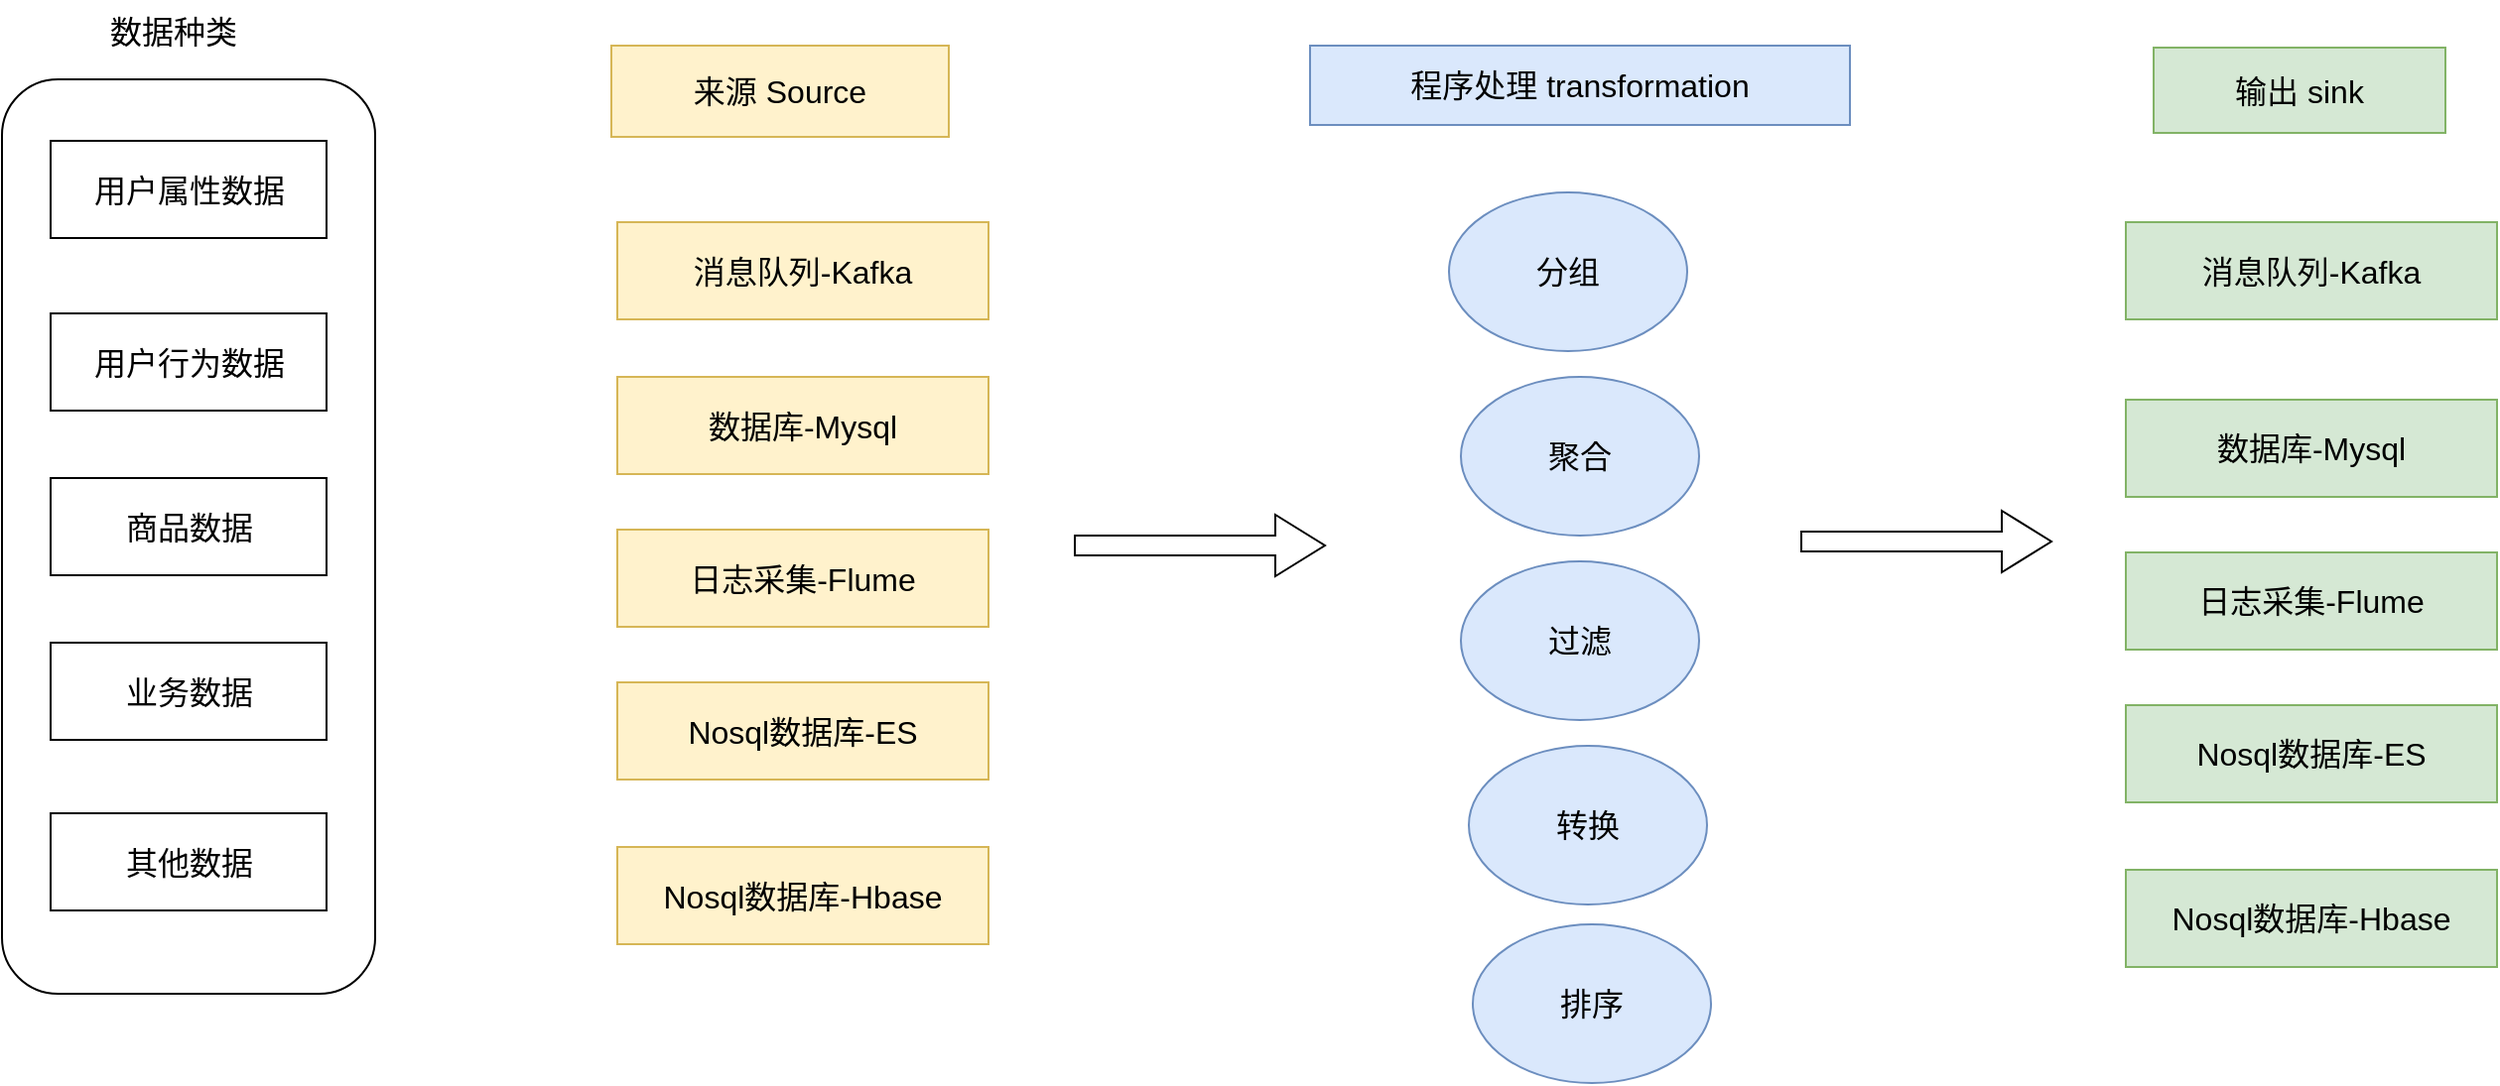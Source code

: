 <mxfile version="26.2.13">
  <diagram name="第 1 页" id="7XUe9B7gVTItuprXzz0e">
    <mxGraphModel dx="2228" dy="1203" grid="0" gridSize="10" guides="1" tooltips="1" connect="1" arrows="1" fold="1" page="0" pageScale="1" pageWidth="827" pageHeight="1169" math="0" shadow="0">
      <root>
        <mxCell id="0" />
        <mxCell id="1" parent="0" />
        <mxCell id="AxizK9Ckorj0APutqKbH-1" value="" style="rounded=1;whiteSpace=wrap;html=1;fontSize=16;" vertex="1" parent="1">
          <mxGeometry x="-431" y="-5" width="188" height="461" as="geometry" />
        </mxCell>
        <mxCell id="AxizK9Ckorj0APutqKbH-2" value="&lt;font style=&quot;vertical-align: inherit;&quot; class=&quot;notranslate fyzs-translate-target fyzs-translate-target-wrapper&quot;&gt;&lt;font style=&quot;vertical-align: inherit;&quot; class=&quot;notranslate fyzs-translate-target fyzs-translate-target-box&quot;&gt;&lt;font style=&quot;vertical-align: inherit;&quot; title=&quot;Text&quot; class=&quot;notranslate fyzs-translate-target fyzs-translate-target-text&quot;&gt;数据种类&lt;/font&gt;&lt;/font&gt;&lt;/font&gt;" style="text;html=1;align=center;verticalAlign=middle;resizable=0;points=[];autosize=1;strokeColor=none;fillColor=none;fontSize=16;" vertex="1" parent="1">
          <mxGeometry x="-386" y="-45" width="82" height="31" as="geometry" />
        </mxCell>
        <mxCell id="AxizK9Ckorj0APutqKbH-3" value="&lt;font style=&quot;vertical-align: inherit;&quot; class=&quot;notranslate fyzs-translate-target fyzs-translate-target-wrapper&quot;&gt;&lt;font style=&quot;vertical-align: inherit;&quot; class=&quot;notranslate fyzs-translate-target fyzs-translate-target-box&quot;&gt;&lt;font style=&quot;vertical-align: inherit;&quot; title=&quot;y&quot; class=&quot;notranslate fyzs-translate-target fyzs-translate-target-text&quot;&gt;用户属性数据&lt;/font&gt;&lt;/font&gt;&lt;/font&gt;" style="rounded=0;whiteSpace=wrap;html=1;fontSize=16;" vertex="1" parent="1">
          <mxGeometry x="-406.5" y="26" width="139" height="49" as="geometry" />
        </mxCell>
        <mxCell id="AxizK9Ckorj0APutqKbH-4" value="&lt;font style=&quot;vertical-align: inherit;&quot; class=&quot;notranslate fyzs-translate-target fyzs-translate-target-wrapper&quot;&gt;&lt;font style=&quot;vertical-align: inherit;&quot; class=&quot;notranslate fyzs-translate-target fyzs-translate-target-box&quot;&gt;&lt;font style=&quot;vertical-align: inherit;&quot; title=&quot;y&quot; class=&quot;notranslate fyzs-translate-target fyzs-translate-target-text&quot;&gt;用户行为数据&lt;/font&gt;&lt;/font&gt;&lt;/font&gt;" style="rounded=0;whiteSpace=wrap;html=1;fontSize=16;" vertex="1" parent="1">
          <mxGeometry x="-406.5" y="113" width="139" height="49" as="geometry" />
        </mxCell>
        <mxCell id="AxizK9Ckorj0APutqKbH-5" value="&lt;font style=&quot;vertical-align: inherit;&quot; class=&quot;notranslate fyzs-translate-target fyzs-translate-target-wrapper&quot;&gt;&lt;font style=&quot;vertical-align: inherit;&quot; class=&quot;notranslate fyzs-translate-target fyzs-translate-target-box&quot;&gt;&lt;font style=&quot;vertical-align: inherit;&quot; title=&quot;s&quot; class=&quot;notranslate fyzs-translate-target fyzs-translate-target-text&quot;&gt;商品数据&lt;/font&gt;&lt;/font&gt;&lt;/font&gt;" style="rounded=0;whiteSpace=wrap;html=1;fontSize=16;" vertex="1" parent="1">
          <mxGeometry x="-406.5" y="196" width="139" height="49" as="geometry" />
        </mxCell>
        <mxCell id="AxizK9Ckorj0APutqKbH-6" value="&lt;font style=&quot;vertical-align: inherit;&quot; class=&quot;notranslate fyzs-translate-target fyzs-translate-target-wrapper&quot;&gt;&lt;font style=&quot;vertical-align: inherit;&quot; class=&quot;notranslate fyzs-translate-target fyzs-translate-target-box&quot;&gt;&lt;font style=&quot;vertical-align: inherit;&quot; title=&quot;y&quot; class=&quot;notranslate fyzs-translate-target fyzs-translate-target-text&quot;&gt;业务数据&lt;/font&gt;&lt;/font&gt;&lt;/font&gt;" style="rounded=0;whiteSpace=wrap;html=1;fontSize=16;" vertex="1" parent="1">
          <mxGeometry x="-406.5" y="279" width="139" height="49" as="geometry" />
        </mxCell>
        <mxCell id="AxizK9Ckorj0APutqKbH-7" value="&lt;font style=&quot;vertical-align: inherit;&quot; class=&quot;notranslate fyzs-translate-target fyzs-translate-target-wrapper&quot;&gt;&lt;font style=&quot;vertical-align: inherit;&quot; class=&quot;notranslate fyzs-translate-target fyzs-translate-target-box&quot;&gt;&lt;font style=&quot;vertical-align: inherit;&quot; title=&quot;q&quot; class=&quot;notranslate fyzs-translate-target fyzs-translate-target-text&quot;&gt;其他数据&lt;/font&gt;&lt;/font&gt;&lt;/font&gt;" style="rounded=0;whiteSpace=wrap;html=1;fontSize=16;" vertex="1" parent="1">
          <mxGeometry x="-406.5" y="365" width="139" height="49" as="geometry" />
        </mxCell>
        <mxCell id="AxizK9Ckorj0APutqKbH-8" value="&lt;font style=&quot;vertical-align: inherit;&quot; class=&quot;notranslate fyzs-translate-target fyzs-translate-target-wrapper&quot;&gt;&lt;font style=&quot;vertical-align: inherit;&quot; class=&quot;notranslate fyzs-translate-target fyzs-translate-target-box&quot;&gt;&lt;font style=&quot;vertical-align: inherit;&quot; title=&quot;l&quot; class=&quot;notranslate fyzs-translate-target fyzs-translate-target-text&quot;&gt;来源 Source&lt;/font&gt;&lt;/font&gt;&lt;/font&gt;" style="rounded=0;whiteSpace=wrap;html=1;fillColor=#fff2cc;strokeColor=#d6b656;fontSize=16;" vertex="1" parent="1">
          <mxGeometry x="-124" y="-22" width="170" height="46" as="geometry" />
        </mxCell>
        <mxCell id="AxizK9Ckorj0APutqKbH-9" value="&lt;font style=&quot;vertical-align: inherit;&quot; class=&quot;notranslate fyzs-translate-target fyzs-translate-target-wrapper&quot;&gt;&lt;font style=&quot;vertical-align: inherit;&quot; class=&quot;notranslate fyzs-translate-target fyzs-translate-target-box&quot;&gt;&lt;font style=&quot;vertical-align: inherit;&quot; title=&quot;x&quot; class=&quot;notranslate fyzs-translate-target fyzs-translate-target-text&quot;&gt;消息队列-Kafka&lt;/font&gt;&lt;/font&gt;&lt;/font&gt;" style="rounded=0;whiteSpace=wrap;html=1;fillColor=#fff2cc;strokeColor=#d6b656;fontSize=16;" vertex="1" parent="1">
          <mxGeometry x="-121" y="67" width="187" height="49" as="geometry" />
        </mxCell>
        <mxCell id="AxizK9Ckorj0APutqKbH-10" value="&lt;font style=&quot;vertical-align: inherit;&quot; class=&quot;notranslate fyzs-translate-target fyzs-translate-target-wrapper&quot;&gt;&lt;font style=&quot;vertical-align: inherit;&quot; class=&quot;notranslate fyzs-translate-target fyzs-translate-target-box&quot;&gt;&lt;font style=&quot;vertical-align: inherit;&quot; title=&quot;s&quot; class=&quot;notranslate fyzs-translate-target fyzs-translate-target-text&quot;&gt;数据库-Mysql&lt;/font&gt;&lt;/font&gt;&lt;/font&gt;" style="rounded=0;whiteSpace=wrap;html=1;fillColor=#fff2cc;strokeColor=#d6b656;fontSize=16;" vertex="1" parent="1">
          <mxGeometry x="-121" y="145" width="187" height="49" as="geometry" />
        </mxCell>
        <mxCell id="AxizK9Ckorj0APutqKbH-11" value="&lt;font style=&quot;vertical-align: inherit;&quot; class=&quot;notranslate fyzs-translate-target fyzs-translate-target-wrapper&quot;&gt;&lt;font style=&quot;vertical-align: inherit;&quot; class=&quot;notranslate fyzs-translate-target fyzs-translate-target-box&quot;&gt;&lt;font style=&quot;vertical-align: inherit;&quot; title=&quot;r&quot; class=&quot;notranslate fyzs-translate-target fyzs-translate-target-text&quot;&gt;日志采集-Flume&lt;/font&gt;&lt;/font&gt;&lt;/font&gt;" style="rounded=0;whiteSpace=wrap;html=1;fillColor=#fff2cc;strokeColor=#d6b656;fontSize=16;" vertex="1" parent="1">
          <mxGeometry x="-121" y="222" width="187" height="49" as="geometry" />
        </mxCell>
        <mxCell id="AxizK9Ckorj0APutqKbH-12" value="&lt;font style=&quot;vertical-align: inherit;&quot; class=&quot;notranslate fyzs-translate-target fyzs-translate-target-wrapper&quot;&gt;&lt;font style=&quot;vertical-align: inherit;&quot; class=&quot;notranslate fyzs-translate-target fyzs-translate-target-box&quot;&gt;&lt;font style=&quot;vertical-align: inherit;&quot; title=&quot;N&quot; class=&quot;notranslate fyzs-translate-target fyzs-translate-target-text&quot;&gt;Nosql数据库-ES&lt;/font&gt;&lt;/font&gt;&lt;/font&gt;" style="rounded=0;whiteSpace=wrap;html=1;fillColor=#fff2cc;strokeColor=#d6b656;fontSize=16;" vertex="1" parent="1">
          <mxGeometry x="-121" y="299" width="187" height="49" as="geometry" />
        </mxCell>
        <mxCell id="AxizK9Ckorj0APutqKbH-13" value="&lt;font style=&quot;vertical-align: inherit;&quot; class=&quot;notranslate fyzs-translate-target fyzs-translate-target-wrapper&quot;&gt;&lt;font style=&quot;vertical-align: inherit;&quot; class=&quot;notranslate fyzs-translate-target fyzs-translate-target-box&quot;&gt;&lt;font style=&quot;vertical-align: inherit;&quot; title=&quot;N&quot; class=&quot;notranslate fyzs-translate-target fyzs-translate-target-text&quot;&gt;Nosql数据库-Hbase&lt;/font&gt;&lt;/font&gt;&lt;/font&gt;" style="rounded=0;whiteSpace=wrap;html=1;fillColor=#fff2cc;strokeColor=#d6b656;fontSize=16;" vertex="1" parent="1">
          <mxGeometry x="-121" y="382" width="187" height="49" as="geometry" />
        </mxCell>
        <mxCell id="AxizK9Ckorj0APutqKbH-14" value="&lt;font style=&quot;vertical-align: inherit;&quot; class=&quot;notranslate fyzs-translate-target fyzs-translate-target-wrapper&quot;&gt;&lt;font style=&quot;vertical-align: inherit;&quot; class=&quot;notranslate fyzs-translate-target fyzs-translate-target-box&quot;&gt;&lt;font style=&quot;vertical-align: inherit;&quot; title=&quot;c&quot; class=&quot;notranslate fyzs-translate-target fyzs-translate-target-text&quot;&gt;程序处理 transformation&lt;/font&gt;&lt;/font&gt;&lt;/font&gt;" style="rounded=0;whiteSpace=wrap;html=1;fillColor=#dae8fc;strokeColor=#6c8ebf;fontSize=16;" vertex="1" parent="1">
          <mxGeometry x="228" y="-22" width="272" height="40" as="geometry" />
        </mxCell>
        <mxCell id="AxizK9Ckorj0APutqKbH-15" value="&lt;font style=&quot;vertical-align: inherit;&quot; class=&quot;notranslate fyzs-translate-target fyzs-translate-target-wrapper&quot;&gt;&lt;font style=&quot;vertical-align: inherit;&quot; class=&quot;notranslate fyzs-translate-target fyzs-translate-target-box&quot;&gt;&lt;font style=&quot;vertical-align: inherit;&quot; title=&quot;f&quot; class=&quot;notranslate fyzs-translate-target fyzs-translate-target-text&quot;&gt;分组&lt;/font&gt;&lt;/font&gt;&lt;/font&gt;" style="ellipse;whiteSpace=wrap;html=1;fillColor=#dae8fc;strokeColor=#6c8ebf;fontSize=16;" vertex="1" parent="1">
          <mxGeometry x="298" y="52" width="120" height="80" as="geometry" />
        </mxCell>
        <mxCell id="AxizK9Ckorj0APutqKbH-16" value="&lt;font style=&quot;vertical-align: inherit;&quot; class=&quot;notranslate fyzs-translate-target fyzs-translate-target-wrapper&quot;&gt;&lt;font style=&quot;vertical-align: inherit;&quot; class=&quot;notranslate fyzs-translate-target fyzs-translate-target-box&quot;&gt;&lt;font style=&quot;vertical-align: inherit;&quot; title=&quot;f&quot; class=&quot;notranslate fyzs-translate-target fyzs-translate-target-text&quot;&gt;聚合&lt;/font&gt;&lt;/font&gt;&lt;/font&gt;" style="ellipse;whiteSpace=wrap;html=1;fillColor=#dae8fc;strokeColor=#6c8ebf;fontSize=16;" vertex="1" parent="1">
          <mxGeometry x="304" y="145" width="120" height="80" as="geometry" />
        </mxCell>
        <mxCell id="AxizK9Ckorj0APutqKbH-17" value="&lt;font style=&quot;vertical-align: inherit;&quot; class=&quot;notranslate fyzs-translate-target fyzs-translate-target-wrapper&quot;&gt;&lt;font style=&quot;vertical-align: inherit;&quot; class=&quot;notranslate fyzs-translate-target fyzs-translate-target-box&quot;&gt;&lt;font style=&quot;vertical-align: inherit;&quot; title=&quot;f&quot; class=&quot;notranslate fyzs-translate-target fyzs-translate-target-text&quot;&gt;过滤&lt;/font&gt;&lt;/font&gt;&lt;/font&gt;" style="ellipse;whiteSpace=wrap;html=1;fillColor=#dae8fc;strokeColor=#6c8ebf;fontSize=16;" vertex="1" parent="1">
          <mxGeometry x="304" y="238" width="120" height="80" as="geometry" />
        </mxCell>
        <mxCell id="AxizK9Ckorj0APutqKbH-18" value="&lt;font style=&quot;vertical-align: inherit;&quot; class=&quot;notranslate fyzs-translate-target fyzs-translate-target-wrapper&quot;&gt;&lt;font style=&quot;vertical-align: inherit;&quot; class=&quot;notranslate fyzs-translate-target fyzs-translate-target-box&quot;&gt;&lt;font style=&quot;vertical-align: inherit;&quot; title=&quot;f&quot; class=&quot;notranslate fyzs-translate-target fyzs-translate-target-text&quot;&gt;转换&lt;/font&gt;&lt;/font&gt;&lt;/font&gt;" style="ellipse;whiteSpace=wrap;html=1;fillColor=#dae8fc;strokeColor=#6c8ebf;fontSize=16;" vertex="1" parent="1">
          <mxGeometry x="308" y="331" width="120" height="80" as="geometry" />
        </mxCell>
        <mxCell id="AxizK9Ckorj0APutqKbH-19" value="&lt;font style=&quot;vertical-align: inherit;&quot; class=&quot;notranslate fyzs-translate-target fyzs-translate-target-wrapper&quot;&gt;&lt;font style=&quot;vertical-align: inherit;&quot; class=&quot;notranslate fyzs-translate-target fyzs-translate-target-box&quot;&gt;&lt;font style=&quot;vertical-align: inherit;&quot; title=&quot;f&quot; class=&quot;notranslate fyzs-translate-target fyzs-translate-target-text&quot;&gt;排序&lt;/font&gt;&lt;/font&gt;&lt;/font&gt;" style="ellipse;whiteSpace=wrap;html=1;fillColor=#dae8fc;strokeColor=#6c8ebf;fontSize=16;" vertex="1" parent="1">
          <mxGeometry x="310" y="421" width="120" height="80" as="geometry" />
        </mxCell>
        <mxCell id="AxizK9Ckorj0APutqKbH-20" value="&lt;font style=&quot;vertical-align: inherit;&quot; class=&quot;notranslate fyzs-translate-target fyzs-translate-target-wrapper&quot;&gt;&lt;font style=&quot;vertical-align: inherit;&quot; class=&quot;notranslate fyzs-translate-target fyzs-translate-target-box&quot;&gt;&lt;font style=&quot;vertical-align: inherit;&quot; title=&quot;s&quot; class=&quot;notranslate fyzs-translate-target fyzs-translate-target-text&quot;&gt;输出 sink&lt;/font&gt;&lt;/font&gt;&lt;/font&gt;" style="rounded=0;whiteSpace=wrap;html=1;fillColor=#d5e8d4;strokeColor=#82b366;fontSize=16;" vertex="1" parent="1">
          <mxGeometry x="653" y="-21" width="147" height="43" as="geometry" />
        </mxCell>
        <mxCell id="AxizK9Ckorj0APutqKbH-22" value="&lt;font style=&quot;vertical-align: inherit;&quot; class=&quot;notranslate fyzs-translate-target fyzs-translate-target-wrapper&quot;&gt;&lt;font style=&quot;vertical-align: inherit;&quot; class=&quot;notranslate fyzs-translate-target fyzs-translate-target-box&quot;&gt;&lt;font style=&quot;vertical-align: inherit;&quot; title=&quot;s&quot; class=&quot;notranslate fyzs-translate-target fyzs-translate-target-text&quot;&gt;数据库-Mysql&lt;/font&gt;&lt;/font&gt;&lt;/font&gt;" style="rounded=0;whiteSpace=wrap;html=1;fillColor=#d5e8d4;strokeColor=#82b366;fontSize=16;" vertex="1" parent="1">
          <mxGeometry x="639" y="156.5" width="187" height="49" as="geometry" />
        </mxCell>
        <mxCell id="AxizK9Ckorj0APutqKbH-23" value="&lt;font style=&quot;vertical-align: inherit;&quot; class=&quot;notranslate fyzs-translate-target fyzs-translate-target-wrapper&quot;&gt;&lt;font style=&quot;vertical-align: inherit;&quot; class=&quot;notranslate fyzs-translate-target fyzs-translate-target-box&quot;&gt;&lt;font style=&quot;vertical-align: inherit;&quot; title=&quot;r&quot; class=&quot;notranslate fyzs-translate-target fyzs-translate-target-text&quot;&gt;日志采集-Flume&lt;/font&gt;&lt;/font&gt;&lt;/font&gt;" style="rounded=0;whiteSpace=wrap;html=1;fillColor=#d5e8d4;strokeColor=#82b366;fontSize=16;" vertex="1" parent="1">
          <mxGeometry x="639" y="233.5" width="187" height="49" as="geometry" />
        </mxCell>
        <mxCell id="AxizK9Ckorj0APutqKbH-24" value="&lt;font style=&quot;vertical-align: inherit;&quot; class=&quot;notranslate fyzs-translate-target fyzs-translate-target-wrapper&quot;&gt;&lt;font style=&quot;vertical-align: inherit;&quot; class=&quot;notranslate fyzs-translate-target fyzs-translate-target-box&quot;&gt;&lt;font style=&quot;vertical-align: inherit;&quot; title=&quot;N&quot; class=&quot;notranslate fyzs-translate-target fyzs-translate-target-text&quot;&gt;Nosql数据库-ES&lt;/font&gt;&lt;/font&gt;&lt;/font&gt;" style="rounded=0;whiteSpace=wrap;html=1;fillColor=#d5e8d4;strokeColor=#82b366;fontSize=16;" vertex="1" parent="1">
          <mxGeometry x="639" y="310.5" width="187" height="49" as="geometry" />
        </mxCell>
        <mxCell id="AxizK9Ckorj0APutqKbH-25" value="&lt;font style=&quot;vertical-align: inherit;&quot; class=&quot;notranslate fyzs-translate-target fyzs-translate-target-wrapper&quot;&gt;&lt;font style=&quot;vertical-align: inherit;&quot; class=&quot;notranslate fyzs-translate-target fyzs-translate-target-box&quot;&gt;&lt;font style=&quot;vertical-align: inherit;&quot; title=&quot;N&quot; class=&quot;notranslate fyzs-translate-target fyzs-translate-target-text&quot;&gt;Nosql数据库-Hbase&lt;/font&gt;&lt;/font&gt;&lt;/font&gt;" style="rounded=0;whiteSpace=wrap;html=1;fillColor=#d5e8d4;strokeColor=#82b366;fontSize=16;" vertex="1" parent="1">
          <mxGeometry x="639" y="393.5" width="187" height="49" as="geometry" />
        </mxCell>
        <mxCell id="AxizK9Ckorj0APutqKbH-26" value="&lt;font style=&quot;vertical-align: inherit;&quot; class=&quot;notranslate fyzs-translate-target fyzs-translate-target-wrapper&quot;&gt;&lt;font style=&quot;vertical-align: inherit;&quot; class=&quot;notranslate fyzs-translate-target fyzs-translate-target-box&quot;&gt;&lt;font style=&quot;vertical-align: inherit;&quot; title=&quot;x&quot; class=&quot;notranslate fyzs-translate-target fyzs-translate-target-text&quot;&gt;消息队列-Kafka&lt;/font&gt;&lt;/font&gt;&lt;/font&gt;" style="rounded=0;whiteSpace=wrap;html=1;fillColor=#d5e8d4;strokeColor=#82b366;fontSize=16;" vertex="1" parent="1">
          <mxGeometry x="639" y="67" width="187" height="49" as="geometry" />
        </mxCell>
        <mxCell id="AxizK9Ckorj0APutqKbH-27" value="" style="shape=flexArrow;endArrow=classic;html=1;rounded=0;fontSize=16;startSize=8;endSize=8;curved=1;" edge="1" parent="1">
          <mxGeometry width="50" height="50" relative="1" as="geometry">
            <mxPoint x="109" y="230" as="sourcePoint" />
            <mxPoint x="236" y="230" as="targetPoint" />
          </mxGeometry>
        </mxCell>
        <mxCell id="AxizK9Ckorj0APutqKbH-28" value="" style="shape=flexArrow;endArrow=classic;html=1;rounded=0;fontSize=16;startSize=8;endSize=8;curved=1;" edge="1" parent="1">
          <mxGeometry width="50" height="50" relative="1" as="geometry">
            <mxPoint x="475" y="228" as="sourcePoint" />
            <mxPoint x="602" y="228" as="targetPoint" />
          </mxGeometry>
        </mxCell>
      </root>
    </mxGraphModel>
  </diagram>
</mxfile>
